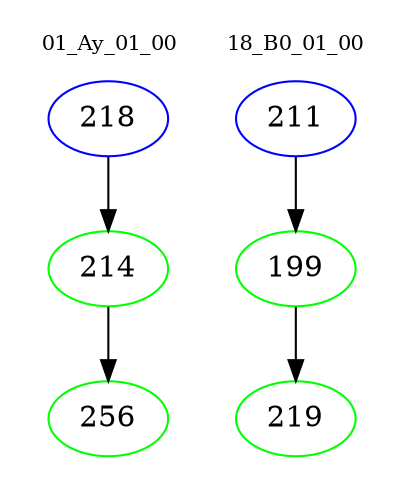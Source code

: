 digraph{
subgraph cluster_0 {
color = white
label = "01_Ay_01_00";
fontsize=10;
T0_218 [label="218", color="blue"]
T0_218 -> T0_214 [color="black"]
T0_214 [label="214", color="green"]
T0_214 -> T0_256 [color="black"]
T0_256 [label="256", color="green"]
}
subgraph cluster_1 {
color = white
label = "18_B0_01_00";
fontsize=10;
T1_211 [label="211", color="blue"]
T1_211 -> T1_199 [color="black"]
T1_199 [label="199", color="green"]
T1_199 -> T1_219 [color="black"]
T1_219 [label="219", color="green"]
}
}
